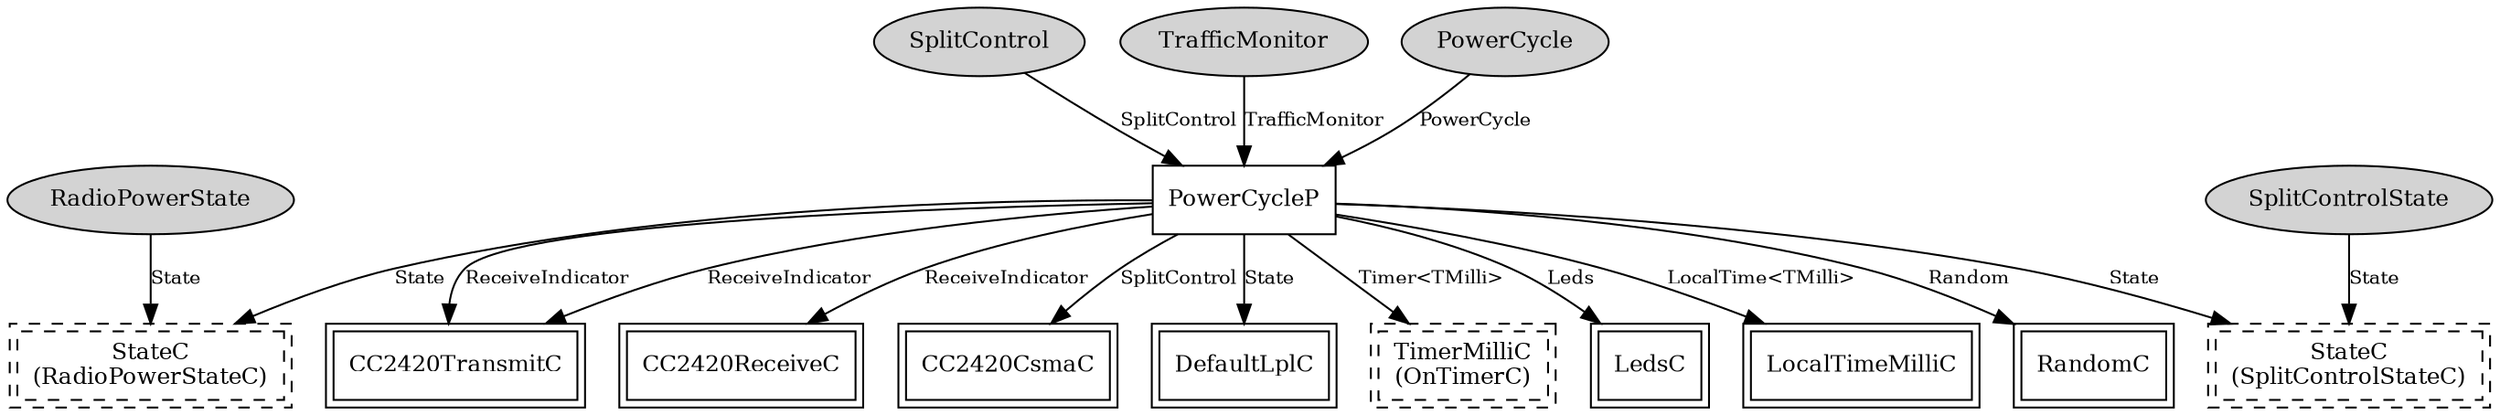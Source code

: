 digraph ".........lpl_cc2420.PowerCycleC" {
  n0x40ccd9f8 [shape=ellipse, style=filled, label="SplitControl", fontsize=12];
  "PowerCycleP" [fontsize=12, shape=box, URL="../chtml/.........lpl_cc2420.PowerCycleP.html"];
  n0x40cc9948 [shape=ellipse, style=filled, label="RadioPowerState", fontsize=12];
  "PowerCycleC.RadioPowerStateC" [fontsize=12, shape=box,peripheries=2, style=dashed, label="StateC\n(RadioPowerStateC)", URL="../chtml/tos.system.StateC.html"];
  n0x40cc8200 [shape=ellipse, style=filled, label="TrafficMonitor", fontsize=12];
  "PowerCycleP" [fontsize=12, shape=box, URL="../chtml/.........lpl_cc2420.PowerCycleP.html"];
  n0x40cc90e0 [shape=ellipse, style=filled, label="SplitControlState", fontsize=12];
  "PowerCycleC.SplitControlStateC" [fontsize=12, shape=box,peripheries=2, style=dashed, label="StateC\n(SplitControlStateC)", URL="../chtml/tos.system.StateC.html"];
  n0x40ccd4a0 [shape=ellipse, style=filled, label="PowerCycle", fontsize=12];
  "PowerCycleP" [fontsize=12, shape=box, URL="../chtml/.........lpl_cc2420.PowerCycleP.html"];
  "PowerCycleP" [fontsize=12, shape=box, URL="../chtml/.........lpl_cc2420.PowerCycleP.html"];
  "CC2420TransmitC" [fontsize=12, shape=box,peripheries=2, URL="../chtml/tos.chips.cc2420.transmit.CC2420TransmitC.html"];
  "PowerCycleP" [fontsize=12, shape=box, URL="../chtml/.........lpl_cc2420.PowerCycleP.html"];
  "CC2420TransmitC" [fontsize=12, shape=box,peripheries=2, URL="../chtml/tos.chips.cc2420.transmit.CC2420TransmitC.html"];
  "PowerCycleP" [fontsize=12, shape=box, URL="../chtml/.........lpl_cc2420.PowerCycleP.html"];
  "CC2420ReceiveC" [fontsize=12, shape=box,peripheries=2, URL="../chtml/tos.chips.cc2420.receive.CC2420ReceiveC.html"];
  "PowerCycleP" [fontsize=12, shape=box, URL="../chtml/.........lpl_cc2420.PowerCycleP.html"];
  "CC2420CsmaC" [fontsize=12, shape=box,peripheries=2, URL="../chtml/tos.chips.cc2420.csma.CC2420CsmaC.html"];
  "PowerCycleP" [fontsize=12, shape=box, URL="../chtml/.........lpl_cc2420.PowerCycleP.html"];
  "DefaultLplC" [fontsize=12, shape=box,peripheries=2, URL="../chtml/.........lpl_cc2420.DefaultLplC.html"];
  "PowerCycleP" [fontsize=12, shape=box, URL="../chtml/.........lpl_cc2420.PowerCycleP.html"];
  "PowerCycleP" [fontsize=12, shape=box, URL="../chtml/.........lpl_cc2420.PowerCycleP.html"];
  "PowerCycleP" [fontsize=12, shape=box, URL="../chtml/.........lpl_cc2420.PowerCycleP.html"];
  "PowerCycleC.OnTimerC" [fontsize=12, shape=box,peripheries=2, style=dashed, label="TimerMilliC\n(OnTimerC)", URL="../chtml/tos.system.TimerMilliC.html"];
  "PowerCycleP" [fontsize=12, shape=box, URL="../chtml/.........lpl_cc2420.PowerCycleP.html"];
  "LedsC" [fontsize=12, shape=box,peripheries=2, URL="../chtml/tos.system.LedsC.html"];
  "PowerCycleP" [fontsize=12, shape=box, URL="../chtml/.........lpl_cc2420.PowerCycleP.html"];
  "LocalTimeMilliC" [fontsize=12, shape=box,peripheries=2, URL="../chtml/tos.system.LocalTimeMilliC.html"];
  "PowerCycleP" [fontsize=12, shape=box, URL="../chtml/.........lpl_cc2420.PowerCycleP.html"];
  "RandomC" [fontsize=12, shape=box,peripheries=2, URL="../chtml/tos.system.RandomC.html"];
  "n0x40ccd9f8" -> "PowerCycleP" [label="SplitControl", URL="../ihtml/tos.interfaces.SplitControl.html", fontsize=10];
  "n0x40cc9948" -> "PowerCycleC.RadioPowerStateC" [label="State", URL="../ihtml/tos.interfaces.State.html", fontsize=10];
  "n0x40cc8200" -> "PowerCycleP" [label="TrafficMonitor", URL="../ihtml/.........lpl_cc2420.TrafficMonitor.html", fontsize=10];
  "n0x40cc90e0" -> "PowerCycleC.SplitControlStateC" [label="State", URL="../ihtml/tos.interfaces.State.html", fontsize=10];
  "n0x40ccd4a0" -> "PowerCycleP" [label="PowerCycle", URL="../ihtml/tos.chips.cc2420.interfaces.PowerCycle.html", fontsize=10];
  "PowerCycleP" -> "CC2420TransmitC" [label="ReceiveIndicator", URL="../ihtml/tos.chips.cc2420.interfaces.ReceiveIndicator.html", fontsize=10];
  "PowerCycleP" -> "CC2420TransmitC" [label="ReceiveIndicator", URL="../ihtml/tos.chips.cc2420.interfaces.ReceiveIndicator.html", fontsize=10];
  "PowerCycleP" -> "CC2420ReceiveC" [label="ReceiveIndicator", URL="../ihtml/tos.chips.cc2420.interfaces.ReceiveIndicator.html", fontsize=10];
  "PowerCycleP" -> "CC2420CsmaC" [label="SplitControl", URL="../ihtml/tos.interfaces.SplitControl.html", fontsize=10];
  "PowerCycleP" -> "DefaultLplC" [label="State", URL="../ihtml/tos.interfaces.State.html", fontsize=10];
  "PowerCycleP" -> "PowerCycleC.RadioPowerStateC" [label="State", URL="../ihtml/tos.interfaces.State.html", fontsize=10];
  "PowerCycleP" -> "PowerCycleC.SplitControlStateC" [label="State", URL="../ihtml/tos.interfaces.State.html", fontsize=10];
  "PowerCycleP" -> "PowerCycleC.OnTimerC" [label="Timer<TMilli>", URL="../ihtml/tos.lib.timer.Timer.html", fontsize=10];
  "PowerCycleP" -> "LedsC" [label="Leds", URL="../ihtml/tos.interfaces.Leds.html", fontsize=10];
  "PowerCycleP" -> "LocalTimeMilliC" [label="LocalTime<TMilli>", URL="../ihtml/tos.lib.timer.LocalTime.html", fontsize=10];
  "PowerCycleP" -> "RandomC" [label="Random", URL="../ihtml/tos.interfaces.Random.html", fontsize=10];
}
